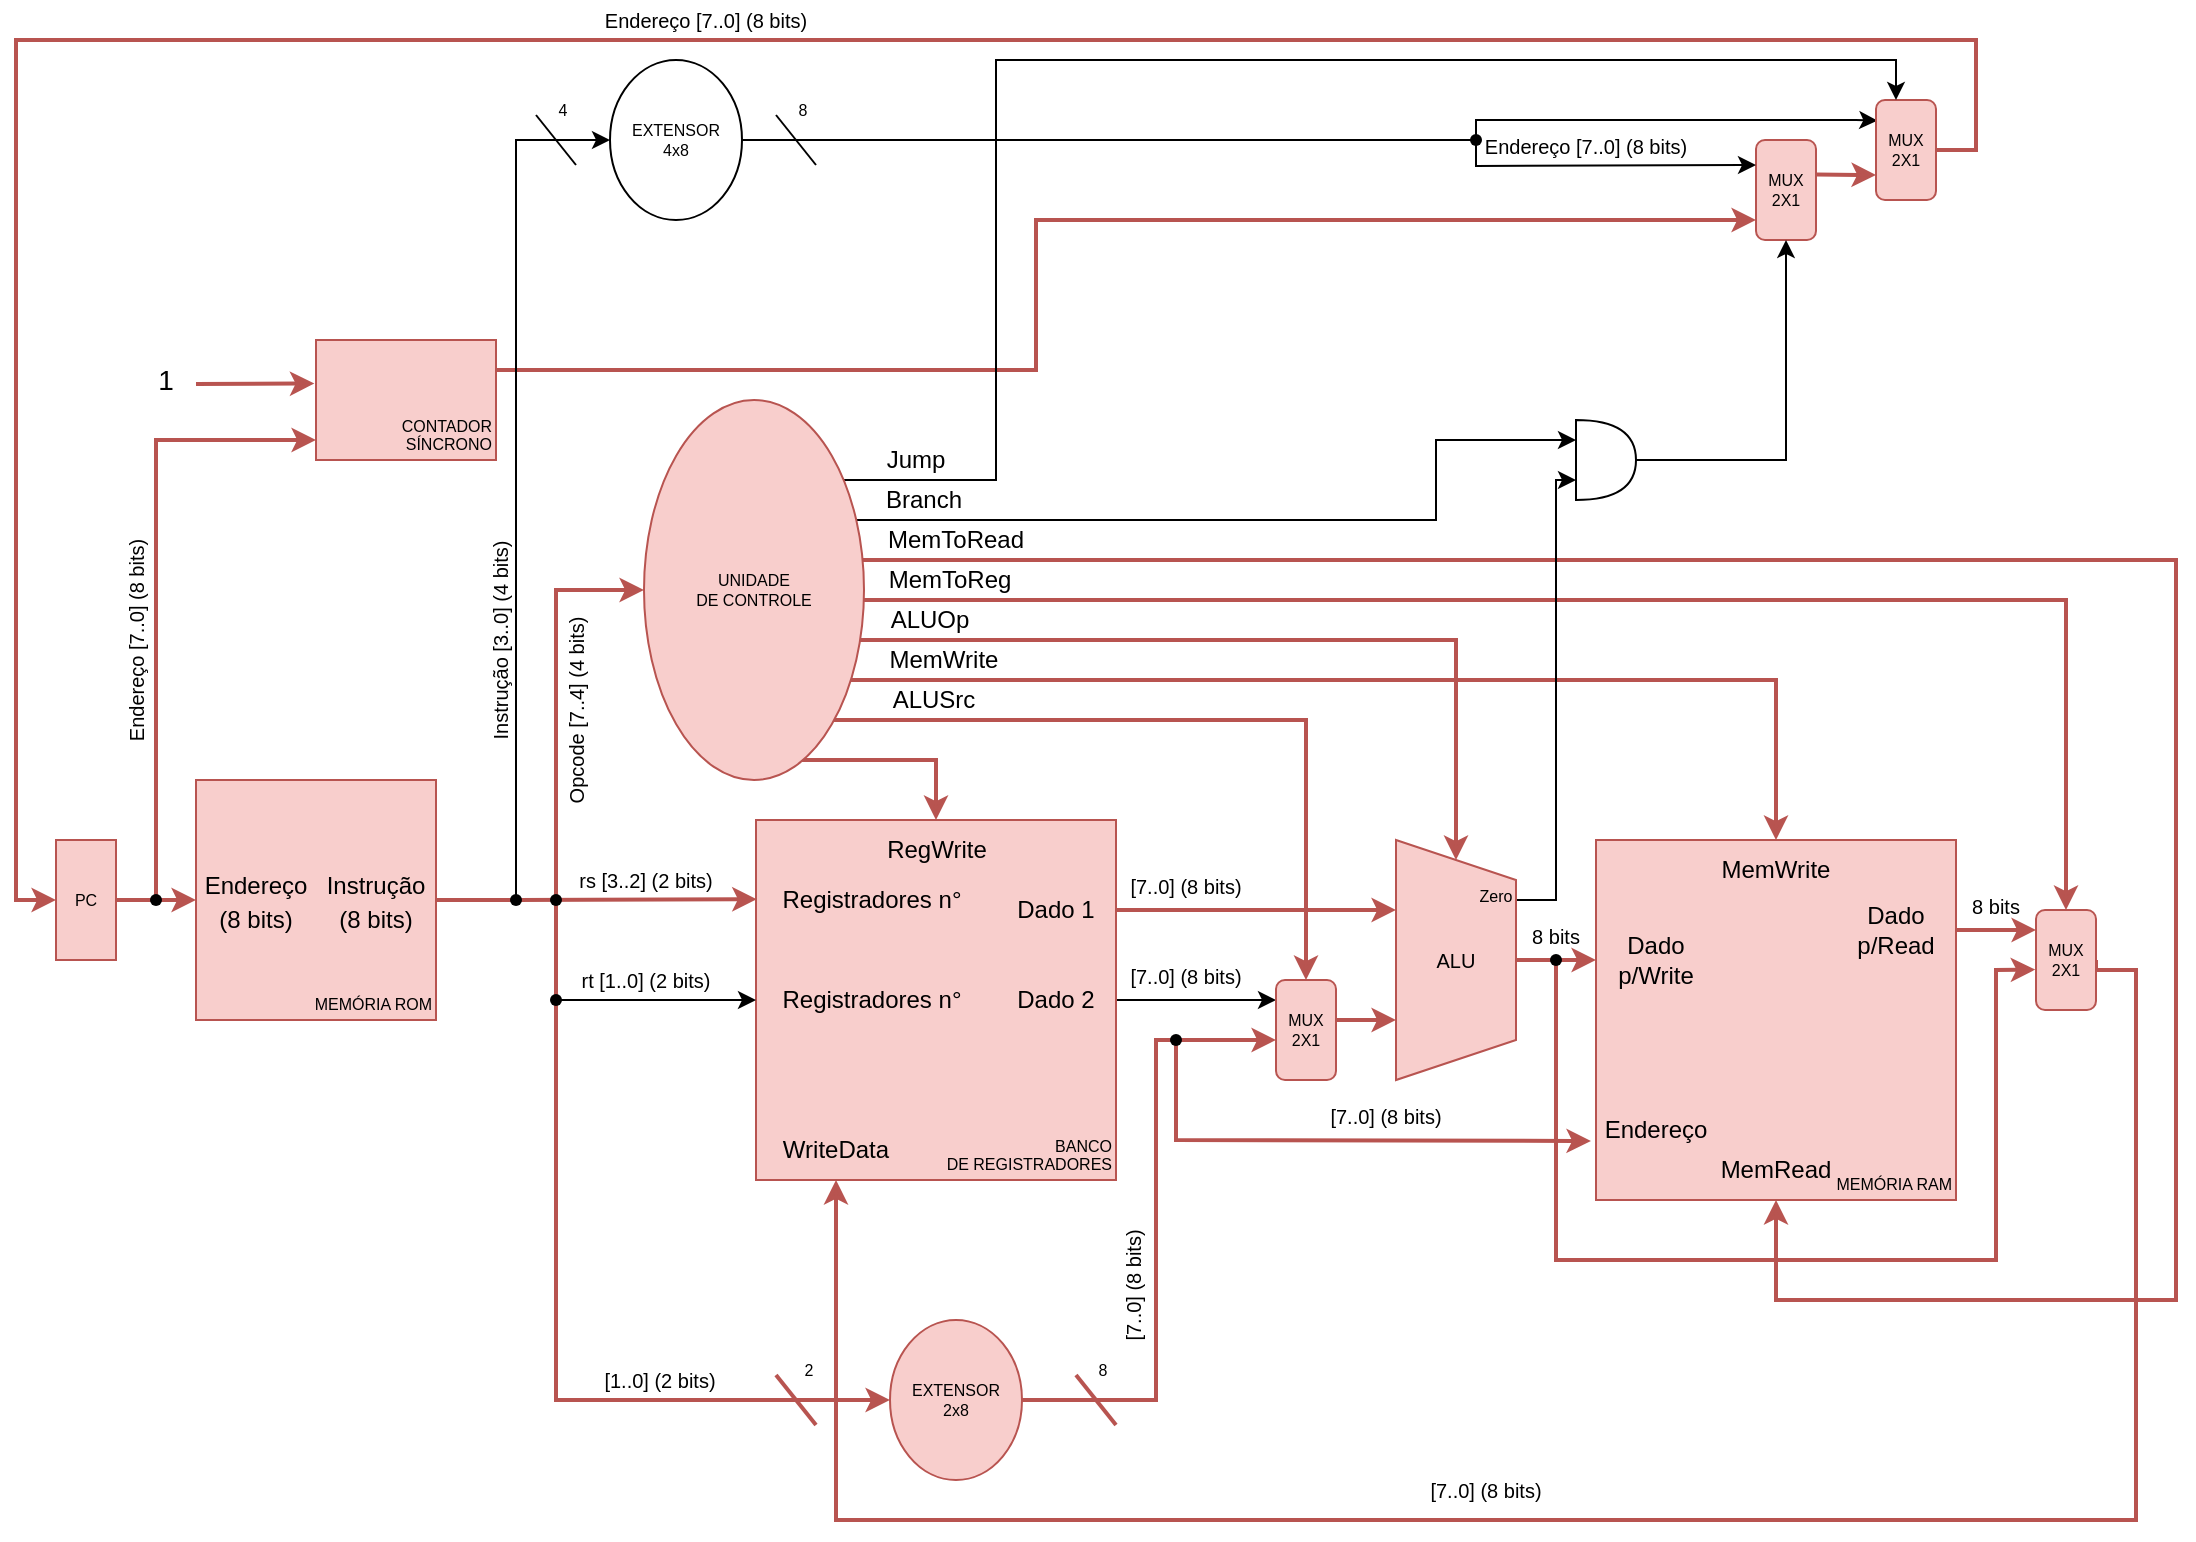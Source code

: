<mxfile version="17.0.0" type="device"><diagram id="Yk5ckU8nVrgqMQ11fNSA" name="Page-1"><mxGraphModel dx="1422" dy="740" grid="1" gridSize="10" guides="1" tooltips="1" connect="1" arrows="1" fold="1" page="1" pageScale="1" pageWidth="1200" pageHeight="1600" math="0" shadow="0"><root><mxCell id="0"/><mxCell id="1" parent="0"/><mxCell id="H58fKya_Yo_qW5sWc7oJ-87" value="rs [3..2] (2&amp;nbsp;bits)" style="text;html=1;strokeColor=none;fillColor=none;align=center;verticalAlign=middle;whiteSpace=wrap;rounded=0;fontSize=10;direction=west;rotation=0;" parent="1" vertex="1"><mxGeometry x="350" y="445" width="110" height="30" as="geometry"/></mxCell><mxCell id="H58fKya_Yo_qW5sWc7oJ-39" value="" style="endArrow=classic;html=1;rounded=0;fontSize=10;entryX=-0.013;entryY=0.596;entryDx=0;entryDy=0;entryPerimeter=0;strokeWidth=2;fillColor=#f8cecc;strokeColor=#b85450;" parent="1" target="H58fKya_Yo_qW5sWc7oJ-29" edge="1"><mxGeometry width="50" height="50" relative="1" as="geometry"><mxPoint x="860" y="500" as="sourcePoint"/><mxPoint x="1080" y="510" as="targetPoint"/><Array as="points"><mxPoint x="860" y="650"/><mxPoint x="1080" y="650"/><mxPoint x="1080" y="505"/></Array></mxGeometry></mxCell><mxCell id="H58fKya_Yo_qW5sWc7oJ-38" style="edgeStyle=orthogonalEdgeStyle;rounded=0;orthogonalLoop=1;jettySize=auto;html=1;exitX=0.5;exitY=0;exitDx=0;exitDy=0;entryX=0;entryY=0.333;entryDx=0;entryDy=0;entryPerimeter=0;fontSize=10;fillColor=#f8cecc;strokeColor=#b85450;strokeWidth=2;" parent="1" source="H58fKya_Yo_qW5sWc7oJ-25" target="H58fKya_Yo_qW5sWc7oJ-24" edge="1"><mxGeometry relative="1" as="geometry"/></mxCell><mxCell id="T-GRnG9iy_WeXj9dtfF9-9" value="" style="shape=waypoint;sketch=0;fillStyle=solid;size=6;pointerEvents=1;points=[];fillColor=none;resizable=0;rotatable=0;perimeter=centerPerimeter;snapToPoint=1;" parent="1" vertex="1"><mxGeometry x="840" y="480" width="40" height="40" as="geometry"/></mxCell><mxCell id="T-GRnG9iy_WeXj9dtfF9-7" value="" style="endArrow=none;startArrow=classic;html=1;rounded=0;fontSize=10;entryDx=0;entryDy=0;exitX=0;exitY=0.5;exitDx=0;exitDy=0;fillColor=#f8cecc;strokeColor=#b85450;strokeWidth=2;" parent="1" source="H58fKya_Yo_qW5sWc7oJ-26" target="T-GRnG9iy_WeXj9dtfF9-6" edge="1"><mxGeometry width="50" height="50" relative="1" as="geometry"><mxPoint x="527.0" y="720" as="sourcePoint"/><mxPoint x="404.0" y="315" as="targetPoint"/><Array as="points"><mxPoint x="360" y="720"/></Array></mxGeometry></mxCell><mxCell id="H58fKya_Yo_qW5sWc7oJ-51" value="" style="endArrow=classic;html=1;rounded=0;fontSize=10;entryX=0.5;entryY=1;entryDx=0;entryDy=0;exitX=0.873;exitY=0.421;exitDx=0;exitDy=0;exitPerimeter=0;fillColor=#f8cecc;strokeColor=#b85450;strokeWidth=2;" parent="1" source="H58fKya_Yo_qW5sWc7oJ-28" target="H58fKya_Yo_qW5sWc7oJ-24" edge="1"><mxGeometry width="50" height="50" relative="1" as="geometry"><mxPoint x="520" y="300" as="sourcePoint"/><mxPoint x="360" y="420" as="targetPoint"/><Array as="points"><mxPoint x="1170" y="300"/><mxPoint x="1170" y="670"/><mxPoint x="970" y="670"/></Array></mxGeometry></mxCell><mxCell id="H58fKya_Yo_qW5sWc7oJ-50" value="" style="endArrow=classic;html=1;rounded=0;fontSize=10;entryX=0;entryY=0.25;entryDx=0;entryDy=0;entryPerimeter=0;" parent="1" target="H58fKya_Yo_qW5sWc7oJ-27" edge="1"><mxGeometry width="50" height="50" relative="1" as="geometry"><mxPoint x="510" y="280" as="sourcePoint"/><mxPoint x="730" y="260" as="targetPoint"/><Array as="points"><mxPoint x="800" y="280"/><mxPoint x="800" y="240"/></Array></mxGeometry></mxCell><mxCell id="H58fKya_Yo_qW5sWc7oJ-49" value="" style="endArrow=classic;html=1;rounded=0;fontSize=10;entryX=0.5;entryY=0;entryDx=0;entryDy=0;exitX=0.964;exitY=0.526;exitDx=0;exitDy=0;exitPerimeter=0;fillColor=#f8cecc;strokeColor=#b85450;strokeWidth=2;" parent="1" source="H58fKya_Yo_qW5sWc7oJ-28" target="H58fKya_Yo_qW5sWc7oJ-29" edge="1"><mxGeometry width="50" height="50" relative="1" as="geometry"><mxPoint x="520" y="320" as="sourcePoint"/><mxPoint x="810" y="340" as="targetPoint"/><Array as="points"><mxPoint x="530" y="320"/><mxPoint x="1115" y="320"/></Array></mxGeometry></mxCell><mxCell id="H58fKya_Yo_qW5sWc7oJ-48" value="" style="endArrow=classic;html=1;rounded=0;fontSize=10;entryX=0;entryY=0.5;entryDx=0;entryDy=0;fillColor=#f8cecc;strokeColor=#b85450;strokeWidth=2;" parent="1" target="H58fKya_Yo_qW5sWc7oJ-25" edge="1"><mxGeometry width="50" height="50" relative="1" as="geometry"><mxPoint x="510" y="340" as="sourcePoint"/><mxPoint x="690" y="360" as="targetPoint"/><Array as="points"><mxPoint x="810" y="340"/></Array></mxGeometry></mxCell><mxCell id="H58fKya_Yo_qW5sWc7oJ-47" value="" style="endArrow=classic;html=1;rounded=0;fontSize=10;entryX=0.5;entryY=0;entryDx=0;entryDy=0;fillColor=#f8cecc;strokeColor=#b85450;strokeWidth=2;" parent="1" target="H58fKya_Yo_qW5sWc7oJ-24" edge="1"><mxGeometry width="50" height="50" relative="1" as="geometry"><mxPoint x="500" y="360" as="sourcePoint"/><mxPoint x="960" y="360" as="targetPoint"/><Array as="points"><mxPoint x="970" y="360"/></Array></mxGeometry></mxCell><mxCell id="H58fKya_Yo_qW5sWc7oJ-46" value="" style="endArrow=classic;html=1;rounded=0;fontSize=10;entryX=0.5;entryY=0;entryDx=0;entryDy=0;exitX=0.854;exitY=0.842;exitDx=0;exitDy=0;exitPerimeter=0;fillColor=#f8cecc;strokeColor=#b85450;strokeWidth=2;" parent="1" source="H58fKya_Yo_qW5sWc7oJ-28" target="H58fKya_Yo_qW5sWc7oJ-30" edge="1"><mxGeometry width="50" height="50" relative="1" as="geometry"><mxPoint x="560" y="370" as="sourcePoint"/><mxPoint x="610" y="350" as="targetPoint"/><Array as="points"><mxPoint x="735" y="380"/></Array></mxGeometry></mxCell><mxCell id="H58fKya_Yo_qW5sWc7oJ-1" value="PC" style="whiteSpace=wrap;html=1;fontSize=8;fillColor=#f8cecc;strokeColor=#b85450;" parent="1" vertex="1"><mxGeometry x="110" y="440" width="30" height="60" as="geometry"/></mxCell><mxCell id="H58fKya_Yo_qW5sWc7oJ-2" value="MEMÓRIA ROM" style="whiteSpace=wrap;html=1;aspect=fixed;verticalAlign=bottom;fontSize=8;align=right;fillColor=#f8cecc;strokeColor=#b85450;" parent="1" vertex="1"><mxGeometry x="180" y="410" width="120" height="120" as="geometry"/></mxCell><mxCell id="H58fKya_Yo_qW5sWc7oJ-3" value="" style="endArrow=classic;html=1;rounded=0;exitDx=0;exitDy=0;entryX=0;entryY=0.5;entryDx=0;entryDy=0;startArrow=none;fillColor=#f8cecc;strokeColor=#b85450;strokeWidth=2;" parent="1" source="T-GRnG9iy_WeXj9dtfF9-3" target="H58fKya_Yo_qW5sWc7oJ-2" edge="1"><mxGeometry width="50" height="50" relative="1" as="geometry"><mxPoint x="540" y="440" as="sourcePoint"/><mxPoint x="590" y="390" as="targetPoint"/></mxGeometry></mxCell><mxCell id="H58fKya_Yo_qW5sWc7oJ-19" style="edgeStyle=orthogonalEdgeStyle;rounded=0;orthogonalLoop=1;jettySize=auto;html=1;exitX=1;exitY=0.25;exitDx=0;exitDy=0;fontSize=10;entryX=0;entryY=0.8;entryDx=0;entryDy=0;entryPerimeter=0;fillColor=#f8cecc;strokeColor=#b85450;strokeWidth=2;" parent="1" source="H58fKya_Yo_qW5sWc7oJ-4" target="H58fKya_Yo_qW5sWc7oJ-12" edge="1"><mxGeometry relative="1" as="geometry"><mxPoint x="630" y="130" as="targetPoint"/><Array as="points"><mxPoint x="600" y="205"/><mxPoint x="600" y="130"/></Array></mxGeometry></mxCell><mxCell id="H58fKya_Yo_qW5sWc7oJ-4" value="CONTADOR&lt;br style=&quot;font-size: 8px;&quot;&gt;SÍNCRONO" style="whiteSpace=wrap;html=1;verticalAlign=bottom;align=right;fontSize=8;fillColor=#f8cecc;strokeColor=#b85450;" parent="1" vertex="1"><mxGeometry x="240" y="190" width="90" height="60" as="geometry"/></mxCell><mxCell id="H58fKya_Yo_qW5sWc7oJ-5" value="" style="endArrow=classic;html=1;rounded=0;fillColor=#f8cecc;strokeColor=#b85450;strokeWidth=2;" parent="1" edge="1"><mxGeometry width="50" height="50" relative="1" as="geometry"><mxPoint x="160" y="470" as="sourcePoint"/><mxPoint x="240" y="240" as="targetPoint"/><Array as="points"><mxPoint x="160" y="240"/></Array></mxGeometry></mxCell><mxCell id="H58fKya_Yo_qW5sWc7oJ-6" value="" style="endArrow=classic;html=1;rounded=0;entryX=-0.009;entryY=0.363;entryDx=0;entryDy=0;entryPerimeter=0;fillColor=#f8cecc;strokeColor=#b85450;strokeWidth=2;" parent="1" target="H58fKya_Yo_qW5sWc7oJ-4" edge="1"><mxGeometry width="50" height="50" relative="1" as="geometry"><mxPoint x="180" y="212" as="sourcePoint"/><mxPoint x="210" y="180" as="targetPoint"/><Array as="points"/></mxGeometry></mxCell><mxCell id="H58fKya_Yo_qW5sWc7oJ-31" style="edgeStyle=orthogonalEdgeStyle;rounded=0;orthogonalLoop=1;jettySize=auto;html=1;exitX=1;exitY=0.5;exitDx=0;exitDy=0;fontSize=10;entryX=0;entryY=0.2;entryDx=0;entryDy=0;entryPerimeter=0;" parent="1" source="H58fKya_Yo_qW5sWc7oJ-7" target="H58fKya_Yo_qW5sWc7oJ-30" edge="1"><mxGeometry relative="1" as="geometry"><mxPoint x="690" y="520" as="targetPoint"/><Array as="points"/></mxGeometry></mxCell><mxCell id="H58fKya_Yo_qW5sWc7oJ-34" style="edgeStyle=orthogonalEdgeStyle;rounded=0;orthogonalLoop=1;jettySize=auto;html=1;exitX=1;exitY=0.25;exitDx=0;exitDy=0;entryX=0.292;entryY=1;entryDx=0;entryDy=0;entryPerimeter=0;fontSize=10;fillColor=#f8cecc;strokeColor=#b85450;strokeWidth=2;" parent="1" source="H58fKya_Yo_qW5sWc7oJ-7" target="H58fKya_Yo_qW5sWc7oJ-25" edge="1"><mxGeometry relative="1" as="geometry"/></mxCell><mxCell id="H58fKya_Yo_qW5sWc7oJ-7" value="BANCO&lt;br style=&quot;font-size: 8px;&quot;&gt;DE REGISTRADORES" style="whiteSpace=wrap;html=1;aspect=fixed;verticalAlign=bottom;align=right;fontSize=8;fillColor=#f8cecc;strokeColor=#b85450;" parent="1" vertex="1"><mxGeometry x="460" y="430" width="180" height="180" as="geometry"/></mxCell><mxCell id="H58fKya_Yo_qW5sWc7oJ-8" value="" style="endArrow=classic;html=1;rounded=0;exitDx=0;exitDy=0;entryX=0.002;entryY=0.22;entryDx=0;entryDy=0;entryPerimeter=0;startArrow=none;fillColor=#f8cecc;strokeColor=#b85450;strokeWidth=2;" parent="1" source="T-GRnG9iy_WeXj9dtfF9-1" target="H58fKya_Yo_qW5sWc7oJ-7" edge="1"><mxGeometry width="50" height="50" relative="1" as="geometry"><mxPoint x="300" y="520" as="sourcePoint"/><mxPoint x="350" y="470" as="targetPoint"/></mxGeometry></mxCell><mxCell id="H58fKya_Yo_qW5sWc7oJ-18" style="edgeStyle=orthogonalEdgeStyle;rounded=0;orthogonalLoop=1;jettySize=auto;html=1;exitX=1;exitY=0.5;exitDx=0;exitDy=0;fontSize=10;entryX=0.022;entryY=0.206;entryDx=0;entryDy=0;entryPerimeter=0;" parent="1" source="H58fKya_Yo_qW5sWc7oJ-9" target="H58fKya_Yo_qW5sWc7oJ-11" edge="1"><mxGeometry relative="1" as="geometry"><mxPoint x="1010" y="80" as="targetPoint"/><Array as="points"><mxPoint x="820" y="90"/><mxPoint x="820" y="80"/><mxPoint x="1010" y="80"/></Array></mxGeometry></mxCell><mxCell id="H58fKya_Yo_qW5sWc7oJ-9" value="EXTENSOR&lt;br style=&quot;font-size: 8px;&quot;&gt;4x8" style="ellipse;whiteSpace=wrap;html=1;fontSize=8;" parent="1" vertex="1"><mxGeometry x="387" y="50" width="66" height="80" as="geometry"/></mxCell><mxCell id="H58fKya_Yo_qW5sWc7oJ-10" value="" style="endArrow=classic;html=1;rounded=0;entryX=0;entryY=0.5;entryDx=0;entryDy=0;" parent="1" target="H58fKya_Yo_qW5sWc7oJ-9" edge="1"><mxGeometry width="50" height="50" relative="1" as="geometry"><mxPoint x="340" y="470" as="sourcePoint"/><mxPoint x="380" y="130" as="targetPoint"/><Array as="points"><mxPoint x="340" y="90"/></Array></mxGeometry></mxCell><mxCell id="H58fKya_Yo_qW5sWc7oJ-11" value="MUX&lt;br style=&quot;font-size: 8px;&quot;&gt;2X1" style="whiteSpace=wrap;html=1;rounded=1;fontSize=8;fillColor=#f8cecc;strokeColor=#b85450;" parent="1" vertex="1"><mxGeometry x="1020" y="70" width="30" height="50" as="geometry"/></mxCell><mxCell id="H58fKya_Yo_qW5sWc7oJ-12" value="MUX&lt;br style=&quot;font-size: 8px;&quot;&gt;2X1" style="whiteSpace=wrap;html=1;rounded=1;fontSize=8;fillColor=#f8cecc;strokeColor=#b85450;" parent="1" vertex="1"><mxGeometry x="960" y="90" width="30" height="50" as="geometry"/></mxCell><mxCell id="H58fKya_Yo_qW5sWc7oJ-13" value="" style="endArrow=classic;html=1;rounded=0;entryX=0;entryY=0.5;entryDx=0;entryDy=0;exitX=1;exitY=0.5;exitDx=0;exitDy=0;strokeWidth=2;fillColor=#f8cecc;strokeColor=#b85450;" parent="1" source="H58fKya_Yo_qW5sWc7oJ-11" target="H58fKya_Yo_qW5sWc7oJ-1" edge="1"><mxGeometry width="50" height="50" relative="1" as="geometry"><mxPoint x="760" y="100" as="sourcePoint"/><mxPoint x="120" y="450" as="targetPoint"/><Array as="points"><mxPoint x="1070" y="95"/><mxPoint x="1070" y="40"/><mxPoint x="760" y="40"/><mxPoint x="90" y="40"/><mxPoint x="90" y="470"/></Array></mxGeometry></mxCell><mxCell id="H58fKya_Yo_qW5sWc7oJ-17" value="" style="endArrow=classic;html=1;rounded=0;exitX=1.003;exitY=0.346;exitDx=0;exitDy=0;entryX=0;entryY=0.75;entryDx=0;entryDy=0;exitPerimeter=0;fillColor=#f8cecc;strokeColor=#b85450;strokeWidth=2;" parent="1" source="H58fKya_Yo_qW5sWc7oJ-12" target="H58fKya_Yo_qW5sWc7oJ-11" edge="1"><mxGeometry width="50" height="50" relative="1" as="geometry"><mxPoint x="990" y="160" as="sourcePoint"/><mxPoint x="1010" y="110" as="targetPoint"/></mxGeometry></mxCell><mxCell id="H58fKya_Yo_qW5sWc7oJ-20" value="" style="endArrow=classic;html=1;rounded=0;fontSize=10;entryX=0;entryY=0.25;entryDx=0;entryDy=0;" parent="1" target="H58fKya_Yo_qW5sWc7oJ-12" edge="1"><mxGeometry width="50" height="50" relative="1" as="geometry"><mxPoint x="820" y="90" as="sourcePoint"/><mxPoint x="570" y="170" as="targetPoint"/><Array as="points"><mxPoint x="820" y="103"/></Array></mxGeometry></mxCell><mxCell id="H58fKya_Yo_qW5sWc7oJ-23" value="Endereço [7..0] (8 bits)" style="text;html=1;strokeColor=none;fillColor=none;align=center;verticalAlign=middle;whiteSpace=wrap;rounded=0;fontSize=10;" parent="1" vertex="1"><mxGeometry x="380" y="20" width="110" height="20" as="geometry"/></mxCell><mxCell id="H58fKya_Yo_qW5sWc7oJ-40" style="edgeStyle=orthogonalEdgeStyle;rounded=0;orthogonalLoop=1;jettySize=auto;html=1;exitX=1;exitY=0.25;exitDx=0;exitDy=0;fontSize=10;entryX=0;entryY=0.2;entryDx=0;entryDy=0;entryPerimeter=0;fillColor=#f8cecc;strokeColor=#b85450;strokeWidth=2;" parent="1" source="H58fKya_Yo_qW5sWc7oJ-24" target="H58fKya_Yo_qW5sWc7oJ-29" edge="1"><mxGeometry relative="1" as="geometry"><mxPoint x="1090" y="480" as="targetPoint"/></mxGeometry></mxCell><mxCell id="H58fKya_Yo_qW5sWc7oJ-24" value="&lt;font style=&quot;font-size: 8px&quot;&gt;MEMÓRIA RAM&lt;/font&gt;" style="whiteSpace=wrap;html=1;aspect=fixed;verticalAlign=bottom;align=right;fillColor=#f8cecc;strokeColor=#b85450;" parent="1" vertex="1"><mxGeometry x="880" y="440" width="180" height="180" as="geometry"/></mxCell><mxCell id="H58fKya_Yo_qW5sWc7oJ-45" style="edgeStyle=orthogonalEdgeStyle;rounded=0;orthogonalLoop=1;jettySize=auto;html=1;exitX=0.25;exitY=0;exitDx=0;exitDy=0;fontSize=10;entryX=0;entryY=0.75;entryDx=0;entryDy=0;entryPerimeter=0;" parent="1" source="H58fKya_Yo_qW5sWc7oJ-25" target="H58fKya_Yo_qW5sWc7oJ-27" edge="1"><mxGeometry relative="1" as="geometry"><mxPoint x="850" y="260" as="targetPoint"/><Array as="points"><mxPoint x="860" y="470"/><mxPoint x="860" y="260"/></Array></mxGeometry></mxCell><mxCell id="H58fKya_Yo_qW5sWc7oJ-25" value="ALU" style="shape=trapezoid;perimeter=trapezoidPerimeter;whiteSpace=wrap;html=1;fixedSize=1;rounded=0;fontSize=10;rotation=0;direction=south;fillColor=#f8cecc;strokeColor=#b85450;" parent="1" vertex="1"><mxGeometry x="780" y="440" width="60" height="120" as="geometry"/></mxCell><mxCell id="H58fKya_Yo_qW5sWc7oJ-32" style="edgeStyle=orthogonalEdgeStyle;rounded=0;orthogonalLoop=1;jettySize=auto;html=1;exitDx=0;exitDy=0;fontSize=10;entryX=0;entryY=0.6;entryDx=0;entryDy=0;entryPerimeter=0;startArrow=none;fillColor=#f8cecc;strokeColor=#b85450;strokeWidth=2;" parent="1" source="T-GRnG9iy_WeXj9dtfF9-10" target="H58fKya_Yo_qW5sWc7oJ-30" edge="1"><mxGeometry relative="1" as="geometry"><mxPoint x="680" y="540" as="targetPoint"/><Array as="points"><mxPoint x="660" y="540"/></Array></mxGeometry></mxCell><mxCell id="H58fKya_Yo_qW5sWc7oJ-26" value="EXTENSOR&lt;br style=&quot;font-size: 8px;&quot;&gt;2x8" style="ellipse;whiteSpace=wrap;html=1;fontSize=8;verticalAlign=middle;fillColor=#f8cecc;strokeColor=#b85450;" parent="1" vertex="1"><mxGeometry x="527" y="680" width="66" height="80" as="geometry"/></mxCell><mxCell id="H58fKya_Yo_qW5sWc7oJ-42" style="edgeStyle=orthogonalEdgeStyle;rounded=0;orthogonalLoop=1;jettySize=auto;html=1;exitX=1;exitY=0.5;exitDx=0;exitDy=0;exitPerimeter=0;entryX=0.5;entryY=1;entryDx=0;entryDy=0;fontSize=10;" parent="1" source="H58fKya_Yo_qW5sWc7oJ-27" target="H58fKya_Yo_qW5sWc7oJ-12" edge="1"><mxGeometry relative="1" as="geometry"><Array as="points"><mxPoint x="975" y="250"/></Array></mxGeometry></mxCell><mxCell id="H58fKya_Yo_qW5sWc7oJ-27" value="" style="shape=or;whiteSpace=wrap;html=1;rounded=0;fontSize=10;" parent="1" vertex="1"><mxGeometry x="870" y="230" width="30" height="40" as="geometry"/></mxCell><mxCell id="H58fKya_Yo_qW5sWc7oJ-35" style="edgeStyle=orthogonalEdgeStyle;rounded=0;orthogonalLoop=1;jettySize=auto;html=1;fontSize=10;exitX=0.701;exitY=0.955;exitDx=0;exitDy=0;exitPerimeter=0;fillColor=#f8cecc;strokeColor=#b85450;strokeWidth=2;" parent="1" source="H58fKya_Yo_qW5sWc7oJ-28" target="H58fKya_Yo_qW5sWc7oJ-7" edge="1"><mxGeometry relative="1" as="geometry"><mxPoint x="520" y="420" as="targetPoint"/><mxPoint x="510" y="400" as="sourcePoint"/><Array as="points"><mxPoint x="481" y="400"/><mxPoint x="550" y="400"/></Array></mxGeometry></mxCell><mxCell id="H58fKya_Yo_qW5sWc7oJ-41" style="edgeStyle=orthogonalEdgeStyle;rounded=0;orthogonalLoop=1;jettySize=auto;html=1;exitX=0.873;exitY=0.179;exitDx=0;exitDy=0;fontSize=10;exitPerimeter=0;" parent="1" source="H58fKya_Yo_qW5sWc7oJ-28" edge="1"><mxGeometry relative="1" as="geometry"><mxPoint x="1030" y="70" as="targetPoint"/><Array as="points"><mxPoint x="500" y="260"/><mxPoint x="580" y="260"/><mxPoint x="580" y="50"/><mxPoint x="1030" y="50"/></Array></mxGeometry></mxCell><mxCell id="H58fKya_Yo_qW5sWc7oJ-28" value="UNIDADE&lt;br style=&quot;font-size: 8px;&quot;&gt;DE CONTROLE" style="ellipse;whiteSpace=wrap;html=1;fontSize=8;fillColor=#f8cecc;strokeColor=#b85450;" parent="1" vertex="1"><mxGeometry x="404" y="220" width="110" height="190" as="geometry"/></mxCell><mxCell id="H58fKya_Yo_qW5sWc7oJ-37" style="edgeStyle=orthogonalEdgeStyle;rounded=0;orthogonalLoop=1;jettySize=auto;html=1;exitX=1;exitY=0.5;exitDx=0;exitDy=0;fontSize=10;fillColor=#f8cecc;strokeColor=#b85450;strokeWidth=2;" parent="1" source="H58fKya_Yo_qW5sWc7oJ-29" edge="1"><mxGeometry relative="1" as="geometry"><mxPoint x="500" y="610" as="targetPoint"/><Array as="points"><mxPoint x="1150" y="505"/><mxPoint x="1150" y="780"/><mxPoint x="500" y="780"/></Array></mxGeometry></mxCell><mxCell id="H58fKya_Yo_qW5sWc7oJ-29" value="MUX&lt;br style=&quot;font-size: 8px;&quot;&gt;2X1" style="whiteSpace=wrap;html=1;rounded=1;fontSize=8;fillColor=#f8cecc;strokeColor=#b85450;" parent="1" vertex="1"><mxGeometry x="1100" y="475" width="30" height="50" as="geometry"/></mxCell><mxCell id="H58fKya_Yo_qW5sWc7oJ-33" style="edgeStyle=orthogonalEdgeStyle;rounded=0;orthogonalLoop=1;jettySize=auto;html=1;exitX=1;exitY=0.5;exitDx=0;exitDy=0;entryX=0.75;entryY=1;entryDx=0;entryDy=0;fontSize=10;fillColor=#f8cecc;strokeColor=#b85450;strokeWidth=2;" parent="1" source="H58fKya_Yo_qW5sWc7oJ-30" target="H58fKya_Yo_qW5sWc7oJ-25" edge="1"><mxGeometry relative="1" as="geometry"><Array as="points"><mxPoint x="730" y="530"/></Array></mxGeometry></mxCell><mxCell id="H58fKya_Yo_qW5sWc7oJ-30" value="MUX&lt;br style=&quot;font-size: 8px;&quot;&gt;2X1" style="whiteSpace=wrap;html=1;rounded=1;fontSize=8;fillColor=#f8cecc;strokeColor=#b85450;" parent="1" vertex="1"><mxGeometry x="720" y="510" width="30" height="50" as="geometry"/></mxCell><mxCell id="H58fKya_Yo_qW5sWc7oJ-36" value="" style="endArrow=classic;html=1;rounded=0;fontSize=10;entryX=-0.014;entryY=0.836;entryDx=0;entryDy=0;entryPerimeter=0;fillColor=#f8cecc;strokeColor=#b85450;strokeWidth=2;" parent="1" target="H58fKya_Yo_qW5sWc7oJ-24" edge="1"><mxGeometry width="50" height="50" relative="1" as="geometry"><mxPoint x="670" y="540" as="sourcePoint"/><mxPoint x="670" y="580" as="targetPoint"/><Array as="points"><mxPoint x="670" y="590"/></Array></mxGeometry></mxCell><mxCell id="H58fKya_Yo_qW5sWc7oJ-43" value="" style="endArrow=classic;startArrow=none;html=1;rounded=0;fontSize=10;entryX=0;entryY=0.5;entryDx=0;entryDy=0;exitDx=0;exitDy=0;fillColor=#f8cecc;strokeColor=#b85450;strokeWidth=2;" parent="1" source="T-GRnG9iy_WeXj9dtfF9-6" target="H58fKya_Yo_qW5sWc7oJ-28" edge="1"><mxGeometry width="50" height="50" relative="1" as="geometry"><mxPoint x="350" y="720" as="sourcePoint"/><mxPoint x="350" y="320" as="targetPoint"/><Array as="points"><mxPoint x="360" y="315"/></Array></mxGeometry></mxCell><mxCell id="H58fKya_Yo_qW5sWc7oJ-44" value="" style="endArrow=classic;html=1;rounded=0;fontSize=10;entryX=0;entryY=0.5;entryDx=0;entryDy=0;" parent="1" target="H58fKya_Yo_qW5sWc7oJ-7" edge="1"><mxGeometry width="50" height="50" relative="1" as="geometry"><mxPoint x="360" y="520" as="sourcePoint"/><mxPoint x="430" y="510" as="targetPoint"/></mxGeometry></mxCell><mxCell id="H58fKya_Yo_qW5sWc7oJ-52" value="1" style="text;html=1;strokeColor=none;fillColor=none;align=center;verticalAlign=middle;whiteSpace=wrap;rounded=0;fontSize=14;" parent="1" vertex="1"><mxGeometry x="150" y="190" width="30" height="40" as="geometry"/></mxCell><mxCell id="H58fKya_Yo_qW5sWc7oJ-53" value="&lt;font style=&quot;font-size: 12px&quot;&gt;Endereço (8 bits)&lt;/font&gt;" style="text;html=1;strokeColor=none;fillColor=none;align=center;verticalAlign=middle;whiteSpace=wrap;rounded=0;fontSize=14;" parent="1" vertex="1"><mxGeometry x="180" y="455" width="60" height="30" as="geometry"/></mxCell><mxCell id="H58fKya_Yo_qW5sWc7oJ-54" value="&lt;font style=&quot;font-size: 12px&quot;&gt;Instrução (8 bits)&lt;/font&gt;" style="text;html=1;strokeColor=none;fillColor=none;align=center;verticalAlign=middle;whiteSpace=wrap;rounded=0;fontSize=14;" parent="1" vertex="1"><mxGeometry x="240" y="455" width="60" height="30" as="geometry"/></mxCell><mxCell id="H58fKya_Yo_qW5sWc7oJ-55" value="WriteData" style="text;html=1;strokeColor=none;fillColor=none;align=center;verticalAlign=middle;whiteSpace=wrap;rounded=0;fontSize=12;" parent="1" vertex="1"><mxGeometry x="470" y="580" width="60" height="30" as="geometry"/></mxCell><mxCell id="H58fKya_Yo_qW5sWc7oJ-56" value="MemRead" style="text;html=1;strokeColor=none;fillColor=none;align=center;verticalAlign=middle;whiteSpace=wrap;rounded=0;fontSize=12;" parent="1" vertex="1"><mxGeometry x="940" y="590" width="60" height="30" as="geometry"/></mxCell><mxCell id="H58fKya_Yo_qW5sWc7oJ-57" value="Endereço" style="text;html=1;strokeColor=none;fillColor=none;align=center;verticalAlign=middle;whiteSpace=wrap;rounded=0;fontSize=12;" parent="1" vertex="1"><mxGeometry x="880" y="570" width="60" height="30" as="geometry"/></mxCell><mxCell id="H58fKya_Yo_qW5sWc7oJ-58" value="Dado&lt;br&gt;p/Write" style="text;html=1;strokeColor=none;fillColor=none;align=center;verticalAlign=middle;whiteSpace=wrap;rounded=0;fontSize=12;" parent="1" vertex="1"><mxGeometry x="880" y="485" width="60" height="30" as="geometry"/></mxCell><mxCell id="H58fKya_Yo_qW5sWc7oJ-59" value="MemWrite" style="text;html=1;strokeColor=none;fillColor=none;align=center;verticalAlign=middle;whiteSpace=wrap;rounded=0;fontSize=12;" parent="1" vertex="1"><mxGeometry x="940" y="440" width="60" height="30" as="geometry"/></mxCell><mxCell id="H58fKya_Yo_qW5sWc7oJ-60" value="Dado&lt;br&gt;p/Read" style="text;html=1;strokeColor=none;fillColor=none;align=center;verticalAlign=middle;whiteSpace=wrap;rounded=0;fontSize=12;" parent="1" vertex="1"><mxGeometry x="1000" y="470" width="60" height="30" as="geometry"/></mxCell><mxCell id="H58fKya_Yo_qW5sWc7oJ-61" value="Registradores n°" style="text;html=1;strokeColor=none;fillColor=none;align=center;verticalAlign=middle;whiteSpace=wrap;rounded=0;fontSize=12;" parent="1" vertex="1"><mxGeometry x="470" y="455" width="96" height="30" as="geometry"/></mxCell><mxCell id="H58fKya_Yo_qW5sWc7oJ-62" value="Registradores n°" style="text;html=1;strokeColor=none;fillColor=none;align=center;verticalAlign=middle;whiteSpace=wrap;rounded=0;fontSize=12;" parent="1" vertex="1"><mxGeometry x="470" y="505" width="96" height="30" as="geometry"/></mxCell><mxCell id="H58fKya_Yo_qW5sWc7oJ-63" value="Dado 1" style="text;html=1;strokeColor=none;fillColor=none;align=center;verticalAlign=middle;whiteSpace=wrap;rounded=0;fontSize=12;" parent="1" vertex="1"><mxGeometry x="580" y="460" width="60" height="30" as="geometry"/></mxCell><mxCell id="H58fKya_Yo_qW5sWc7oJ-64" value="Dado 2" style="text;html=1;strokeColor=none;fillColor=none;align=center;verticalAlign=middle;whiteSpace=wrap;rounded=0;fontSize=12;" parent="1" vertex="1"><mxGeometry x="580" y="505" width="60" height="30" as="geometry"/></mxCell><mxCell id="H58fKya_Yo_qW5sWc7oJ-65" value="Jump" style="text;html=1;strokeColor=none;fillColor=none;align=center;verticalAlign=middle;whiteSpace=wrap;rounded=0;fontSize=12;" parent="1" vertex="1"><mxGeometry x="510" y="237.5" width="60" height="25" as="geometry"/></mxCell><mxCell id="H58fKya_Yo_qW5sWc7oJ-66" value="Branch" style="text;html=1;strokeColor=none;fillColor=none;align=center;verticalAlign=middle;whiteSpace=wrap;rounded=0;fontSize=12;" parent="1" vertex="1"><mxGeometry x="514" y="260" width="60" height="20" as="geometry"/></mxCell><mxCell id="H58fKya_Yo_qW5sWc7oJ-67" value="MemToRead" style="text;html=1;strokeColor=none;fillColor=none;align=center;verticalAlign=middle;whiteSpace=wrap;rounded=0;fontSize=12;" parent="1" vertex="1"><mxGeometry x="530" y="280" width="60" height="20" as="geometry"/></mxCell><mxCell id="H58fKya_Yo_qW5sWc7oJ-68" value="MemToReg" style="text;html=1;strokeColor=none;fillColor=none;align=center;verticalAlign=middle;whiteSpace=wrap;rounded=0;fontSize=12;" parent="1" vertex="1"><mxGeometry x="527" y="300" width="60" height="20" as="geometry"/></mxCell><mxCell id="H58fKya_Yo_qW5sWc7oJ-69" value="ALUOp" style="text;html=1;strokeColor=none;fillColor=none;align=center;verticalAlign=middle;whiteSpace=wrap;rounded=0;fontSize=12;" parent="1" vertex="1"><mxGeometry x="507" y="320" width="80" height="20" as="geometry"/></mxCell><mxCell id="H58fKya_Yo_qW5sWc7oJ-70" value="MemWrite" style="text;html=1;strokeColor=none;fillColor=none;align=center;verticalAlign=middle;whiteSpace=wrap;rounded=0;fontSize=12;" parent="1" vertex="1"><mxGeometry x="514" y="340" width="80" height="20" as="geometry"/></mxCell><mxCell id="H58fKya_Yo_qW5sWc7oJ-71" value="ALUSrc" style="text;html=1;strokeColor=none;fillColor=none;align=center;verticalAlign=middle;whiteSpace=wrap;rounded=0;fontSize=12;" parent="1" vertex="1"><mxGeometry x="504" y="360" width="90" height="20" as="geometry"/></mxCell><mxCell id="H58fKya_Yo_qW5sWc7oJ-72" value="RegWrite" style="text;html=1;strokeColor=none;fillColor=none;align=center;verticalAlign=middle;whiteSpace=wrap;rounded=0;fontSize=12;" parent="1" vertex="1"><mxGeometry x="507" y="435" width="87" height="20" as="geometry"/></mxCell><mxCell id="H58fKya_Yo_qW5sWc7oJ-73" value="" style="endArrow=none;html=1;rounded=0;fontSize=8;fillColor=#f8cecc;strokeColor=#b85450;strokeWidth=2;" parent="1" edge="1"><mxGeometry width="50" height="50" relative="1" as="geometry"><mxPoint x="490" y="732.5" as="sourcePoint"/><mxPoint x="470" y="707.5" as="targetPoint"/></mxGeometry></mxCell><mxCell id="H58fKya_Yo_qW5sWc7oJ-75" value="8" style="text;html=1;strokeColor=none;fillColor=none;align=center;verticalAlign=middle;whiteSpace=wrap;rounded=0;fontSize=8;" parent="1" vertex="1"><mxGeometry x="627" y="700" width="13" height="10" as="geometry"/></mxCell><mxCell id="H58fKya_Yo_qW5sWc7oJ-76" value="" style="endArrow=none;html=1;rounded=0;fontSize=8;fillColor=#f8cecc;strokeColor=#b85450;strokeWidth=2;" parent="1" edge="1"><mxGeometry width="50" height="50" relative="1" as="geometry"><mxPoint x="640" y="732.5" as="sourcePoint"/><mxPoint x="620" y="707.5" as="targetPoint"/></mxGeometry></mxCell><mxCell id="H58fKya_Yo_qW5sWc7oJ-77" value="2" style="text;html=1;strokeColor=none;fillColor=none;align=center;verticalAlign=middle;whiteSpace=wrap;rounded=0;fontSize=8;" parent="1" vertex="1"><mxGeometry x="480" y="700" width="13" height="10" as="geometry"/></mxCell><mxCell id="H58fKya_Yo_qW5sWc7oJ-78" value="8" style="text;html=1;strokeColor=none;fillColor=none;align=center;verticalAlign=middle;whiteSpace=wrap;rounded=0;fontSize=8;" parent="1" vertex="1"><mxGeometry x="477" y="70" width="13" height="10" as="geometry"/></mxCell><mxCell id="H58fKya_Yo_qW5sWc7oJ-79" value="" style="endArrow=none;html=1;rounded=0;fontSize=8;" parent="1" edge="1"><mxGeometry width="50" height="50" relative="1" as="geometry"><mxPoint x="490" y="102.5" as="sourcePoint"/><mxPoint x="470" y="77.5" as="targetPoint"/></mxGeometry></mxCell><mxCell id="H58fKya_Yo_qW5sWc7oJ-80" value="4" style="text;html=1;strokeColor=none;fillColor=none;align=center;verticalAlign=middle;whiteSpace=wrap;rounded=0;fontSize=8;" parent="1" vertex="1"><mxGeometry x="357" y="70" width="13" height="10" as="geometry"/></mxCell><mxCell id="H58fKya_Yo_qW5sWc7oJ-81" value="" style="endArrow=none;html=1;rounded=0;fontSize=8;" parent="1" edge="1"><mxGeometry width="50" height="50" relative="1" as="geometry"><mxPoint x="370" y="102.5" as="sourcePoint"/><mxPoint x="350" y="77.5" as="targetPoint"/></mxGeometry></mxCell><mxCell id="H58fKya_Yo_qW5sWc7oJ-82" value="Endereço [7..0] (8 bits)" style="text;html=1;strokeColor=none;fillColor=none;align=center;verticalAlign=middle;whiteSpace=wrap;rounded=0;fontSize=10;" parent="1" vertex="1"><mxGeometry x="820" y="85" width="110" height="15" as="geometry"/></mxCell><mxCell id="H58fKya_Yo_qW5sWc7oJ-83" value="Endereço [7..0] (8 bits)" style="text;html=1;strokeColor=none;fillColor=none;align=center;verticalAlign=middle;whiteSpace=wrap;rounded=0;fontSize=10;direction=west;rotation=270;" parent="1" vertex="1"><mxGeometry x="95" y="335" width="110" height="10" as="geometry"/></mxCell><mxCell id="H58fKya_Yo_qW5sWc7oJ-84" value="Instrução [3..0] (4&amp;nbsp;bits)" style="text;html=1;strokeColor=none;fillColor=none;align=center;verticalAlign=middle;whiteSpace=wrap;rounded=0;fontSize=10;direction=west;rotation=270;" parent="1" vertex="1"><mxGeometry x="277" y="332.5" width="110" height="15" as="geometry"/></mxCell><mxCell id="H58fKya_Yo_qW5sWc7oJ-86" value="Opcode [7..4] (4&amp;nbsp;bits)" style="text;html=1;strokeColor=none;fillColor=none;align=center;verticalAlign=middle;whiteSpace=wrap;rounded=0;fontSize=10;direction=west;rotation=270;" parent="1" vertex="1"><mxGeometry x="315" y="360" width="110" height="30" as="geometry"/></mxCell><mxCell id="H58fKya_Yo_qW5sWc7oJ-89" value="rt&amp;nbsp;[1..0] (2&amp;nbsp;bits)" style="text;html=1;strokeColor=none;fillColor=none;align=center;verticalAlign=middle;whiteSpace=wrap;rounded=0;fontSize=10;direction=west;rotation=0;" parent="1" vertex="1"><mxGeometry x="350" y="495" width="110" height="30" as="geometry"/></mxCell><mxCell id="H58fKya_Yo_qW5sWc7oJ-90" value="[7..0] (8 bits)" style="text;html=1;strokeColor=none;fillColor=none;align=center;verticalAlign=middle;whiteSpace=wrap;rounded=0;fontSize=10;direction=west;rotation=0;" parent="1" vertex="1"><mxGeometry x="620" y="450" width="110" height="25" as="geometry"/></mxCell><mxCell id="H58fKya_Yo_qW5sWc7oJ-91" value="[7..0] (8 bits)" style="text;html=1;strokeColor=none;fillColor=none;align=center;verticalAlign=middle;whiteSpace=wrap;rounded=0;fontSize=10;direction=west;rotation=0;" parent="1" vertex="1"><mxGeometry x="620" y="495" width="110" height="25" as="geometry"/></mxCell><mxCell id="H58fKya_Yo_qW5sWc7oJ-92" value="[7..0] (8 bits)" style="text;html=1;strokeColor=none;fillColor=none;align=center;verticalAlign=middle;whiteSpace=wrap;rounded=0;fontSize=10;direction=west;rotation=270;" parent="1" vertex="1"><mxGeometry x="593" y="650" width="110" height="25" as="geometry"/></mxCell><mxCell id="H58fKya_Yo_qW5sWc7oJ-93" value="[7..0] (8 bits)" style="text;html=1;strokeColor=none;fillColor=none;align=center;verticalAlign=middle;whiteSpace=wrap;rounded=0;fontSize=10;direction=west;rotation=0;" parent="1" vertex="1"><mxGeometry x="720" y="565" width="110" height="25" as="geometry"/></mxCell><mxCell id="H58fKya_Yo_qW5sWc7oJ-95" value="8 bits" style="text;html=1;strokeColor=none;fillColor=none;align=center;verticalAlign=middle;whiteSpace=wrap;rounded=0;fontSize=10;direction=west;rotation=0;" parent="1" vertex="1"><mxGeometry x="1060" y="460" width="40" height="25" as="geometry"/></mxCell><mxCell id="H58fKya_Yo_qW5sWc7oJ-96" value="8 bits" style="text;html=1;strokeColor=none;fillColor=none;align=center;verticalAlign=middle;whiteSpace=wrap;rounded=0;fontSize=10;direction=west;rotation=0;" parent="1" vertex="1"><mxGeometry x="840" y="475" width="40" height="25" as="geometry"/></mxCell><mxCell id="H58fKya_Yo_qW5sWc7oJ-97" value="Zero" style="text;html=1;strokeColor=none;fillColor=none;align=center;verticalAlign=middle;whiteSpace=wrap;rounded=0;fontSize=8;" parent="1" vertex="1"><mxGeometry x="810" y="460" width="40" height="15" as="geometry"/></mxCell><mxCell id="H58fKya_Yo_qW5sWc7oJ-98" value="[7..0] (8 bits)" style="text;html=1;strokeColor=none;fillColor=none;align=center;verticalAlign=middle;whiteSpace=wrap;rounded=0;fontSize=10;direction=west;rotation=0;" parent="1" vertex="1"><mxGeometry x="770" y="740" width="110" height="50" as="geometry"/></mxCell><mxCell id="H58fKya_Yo_qW5sWc7oJ-99" value="[1..0] (2&amp;nbsp;bits)" style="text;html=1;strokeColor=none;fillColor=none;align=center;verticalAlign=middle;whiteSpace=wrap;rounded=0;fontSize=10;direction=west;rotation=0;" parent="1" vertex="1"><mxGeometry x="357" y="690" width="110" height="40" as="geometry"/></mxCell><mxCell id="T-GRnG9iy_WeXj9dtfF9-2" value="" style="endArrow=none;html=1;rounded=0;exitX=1;exitY=0.5;exitDx=0;exitDy=0;entryDx=0;entryDy=0;entryPerimeter=0;fillColor=#f8cecc;strokeColor=#b85450;strokeWidth=2;" parent="1" source="H58fKya_Yo_qW5sWc7oJ-2" target="T-GRnG9iy_WeXj9dtfF9-1" edge="1"><mxGeometry width="50" height="50" relative="1" as="geometry"><mxPoint x="300" y="470" as="sourcePoint"/><mxPoint x="460.36" y="469.6" as="targetPoint"/></mxGeometry></mxCell><mxCell id="T-GRnG9iy_WeXj9dtfF9-4" value="" style="endArrow=none;html=1;rounded=0;exitX=1;exitY=0.5;exitDx=0;exitDy=0;entryDx=0;entryDy=0;fillColor=#f8cecc;strokeColor=#b85450;strokeWidth=2;" parent="1" source="H58fKya_Yo_qW5sWc7oJ-1" target="T-GRnG9iy_WeXj9dtfF9-3" edge="1"><mxGeometry width="50" height="50" relative="1" as="geometry"><mxPoint x="140" y="470" as="sourcePoint"/><mxPoint x="180" y="470" as="targetPoint"/></mxGeometry></mxCell><mxCell id="T-GRnG9iy_WeXj9dtfF9-5" value="" style="shape=waypoint;sketch=0;fillStyle=solid;size=6;pointerEvents=1;points=[];fillColor=none;resizable=0;rotatable=0;perimeter=centerPerimeter;snapToPoint=1;" parent="1" vertex="1"><mxGeometry x="800" y="70" width="40" height="40" as="geometry"/></mxCell><mxCell id="T-GRnG9iy_WeXj9dtfF9-6" value="" style="shape=waypoint;sketch=0;fillStyle=solid;size=6;pointerEvents=1;points=[];fillColor=none;resizable=0;rotatable=0;perimeter=centerPerimeter;snapToPoint=1;" parent="1" vertex="1"><mxGeometry x="340" y="450" width="40" height="40" as="geometry"/></mxCell><mxCell id="T-GRnG9iy_WeXj9dtfF9-8" value="" style="shape=waypoint;sketch=0;fillStyle=solid;size=6;pointerEvents=1;points=[];fillColor=none;resizable=0;rotatable=0;perimeter=centerPerimeter;snapToPoint=1;" parent="1" vertex="1"><mxGeometry x="340" y="500" width="40" height="40" as="geometry"/></mxCell><mxCell id="T-GRnG9iy_WeXj9dtfF9-11" value="" style="edgeStyle=orthogonalEdgeStyle;rounded=0;orthogonalLoop=1;jettySize=auto;html=1;exitX=1;exitY=0.5;exitDx=0;exitDy=0;fontSize=10;entryDx=0;entryDy=0;entryPerimeter=0;endArrow=none;fillColor=#f8cecc;strokeColor=#b85450;strokeWidth=2;" parent="1" source="H58fKya_Yo_qW5sWc7oJ-26" target="T-GRnG9iy_WeXj9dtfF9-10" edge="1"><mxGeometry relative="1" as="geometry"><mxPoint x="720" y="540" as="targetPoint"/><Array as="points"><mxPoint x="660" y="720"/></Array><mxPoint x="593" y="720" as="sourcePoint"/></mxGeometry></mxCell><mxCell id="T-GRnG9iy_WeXj9dtfF9-3" value="" style="shape=waypoint;sketch=0;fillStyle=solid;size=6;pointerEvents=1;points=[];fillColor=none;resizable=0;rotatable=0;perimeter=centerPerimeter;snapToPoint=1;" parent="1" vertex="1"><mxGeometry x="140" y="450" width="40" height="40" as="geometry"/></mxCell><mxCell id="T-GRnG9iy_WeXj9dtfF9-10" value="" style="shape=waypoint;sketch=0;fillStyle=solid;size=6;pointerEvents=1;points=[];fillColor=none;resizable=0;rotatable=0;perimeter=centerPerimeter;snapToPoint=1;" parent="1" vertex="1"><mxGeometry x="650" y="520" width="40" height="40" as="geometry"/></mxCell><mxCell id="T-GRnG9iy_WeXj9dtfF9-1" value="" style="shape=waypoint;sketch=0;fillStyle=solid;size=6;pointerEvents=1;points=[];fillColor=none;resizable=0;rotatable=0;perimeter=centerPerimeter;snapToPoint=1;" parent="1" vertex="1"><mxGeometry x="320" y="450" width="40" height="40" as="geometry"/></mxCell></root></mxGraphModel></diagram></mxfile>
